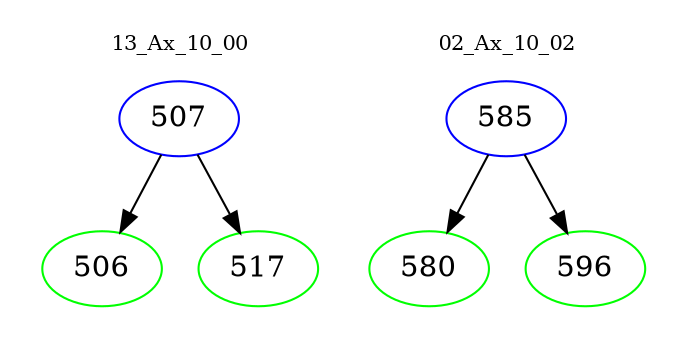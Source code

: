 digraph{
subgraph cluster_0 {
color = white
label = "13_Ax_10_00";
fontsize=10;
T0_507 [label="507", color="blue"]
T0_507 -> T0_506 [color="black"]
T0_506 [label="506", color="green"]
T0_507 -> T0_517 [color="black"]
T0_517 [label="517", color="green"]
}
subgraph cluster_1 {
color = white
label = "02_Ax_10_02";
fontsize=10;
T1_585 [label="585", color="blue"]
T1_585 -> T1_580 [color="black"]
T1_580 [label="580", color="green"]
T1_585 -> T1_596 [color="black"]
T1_596 [label="596", color="green"]
}
}
